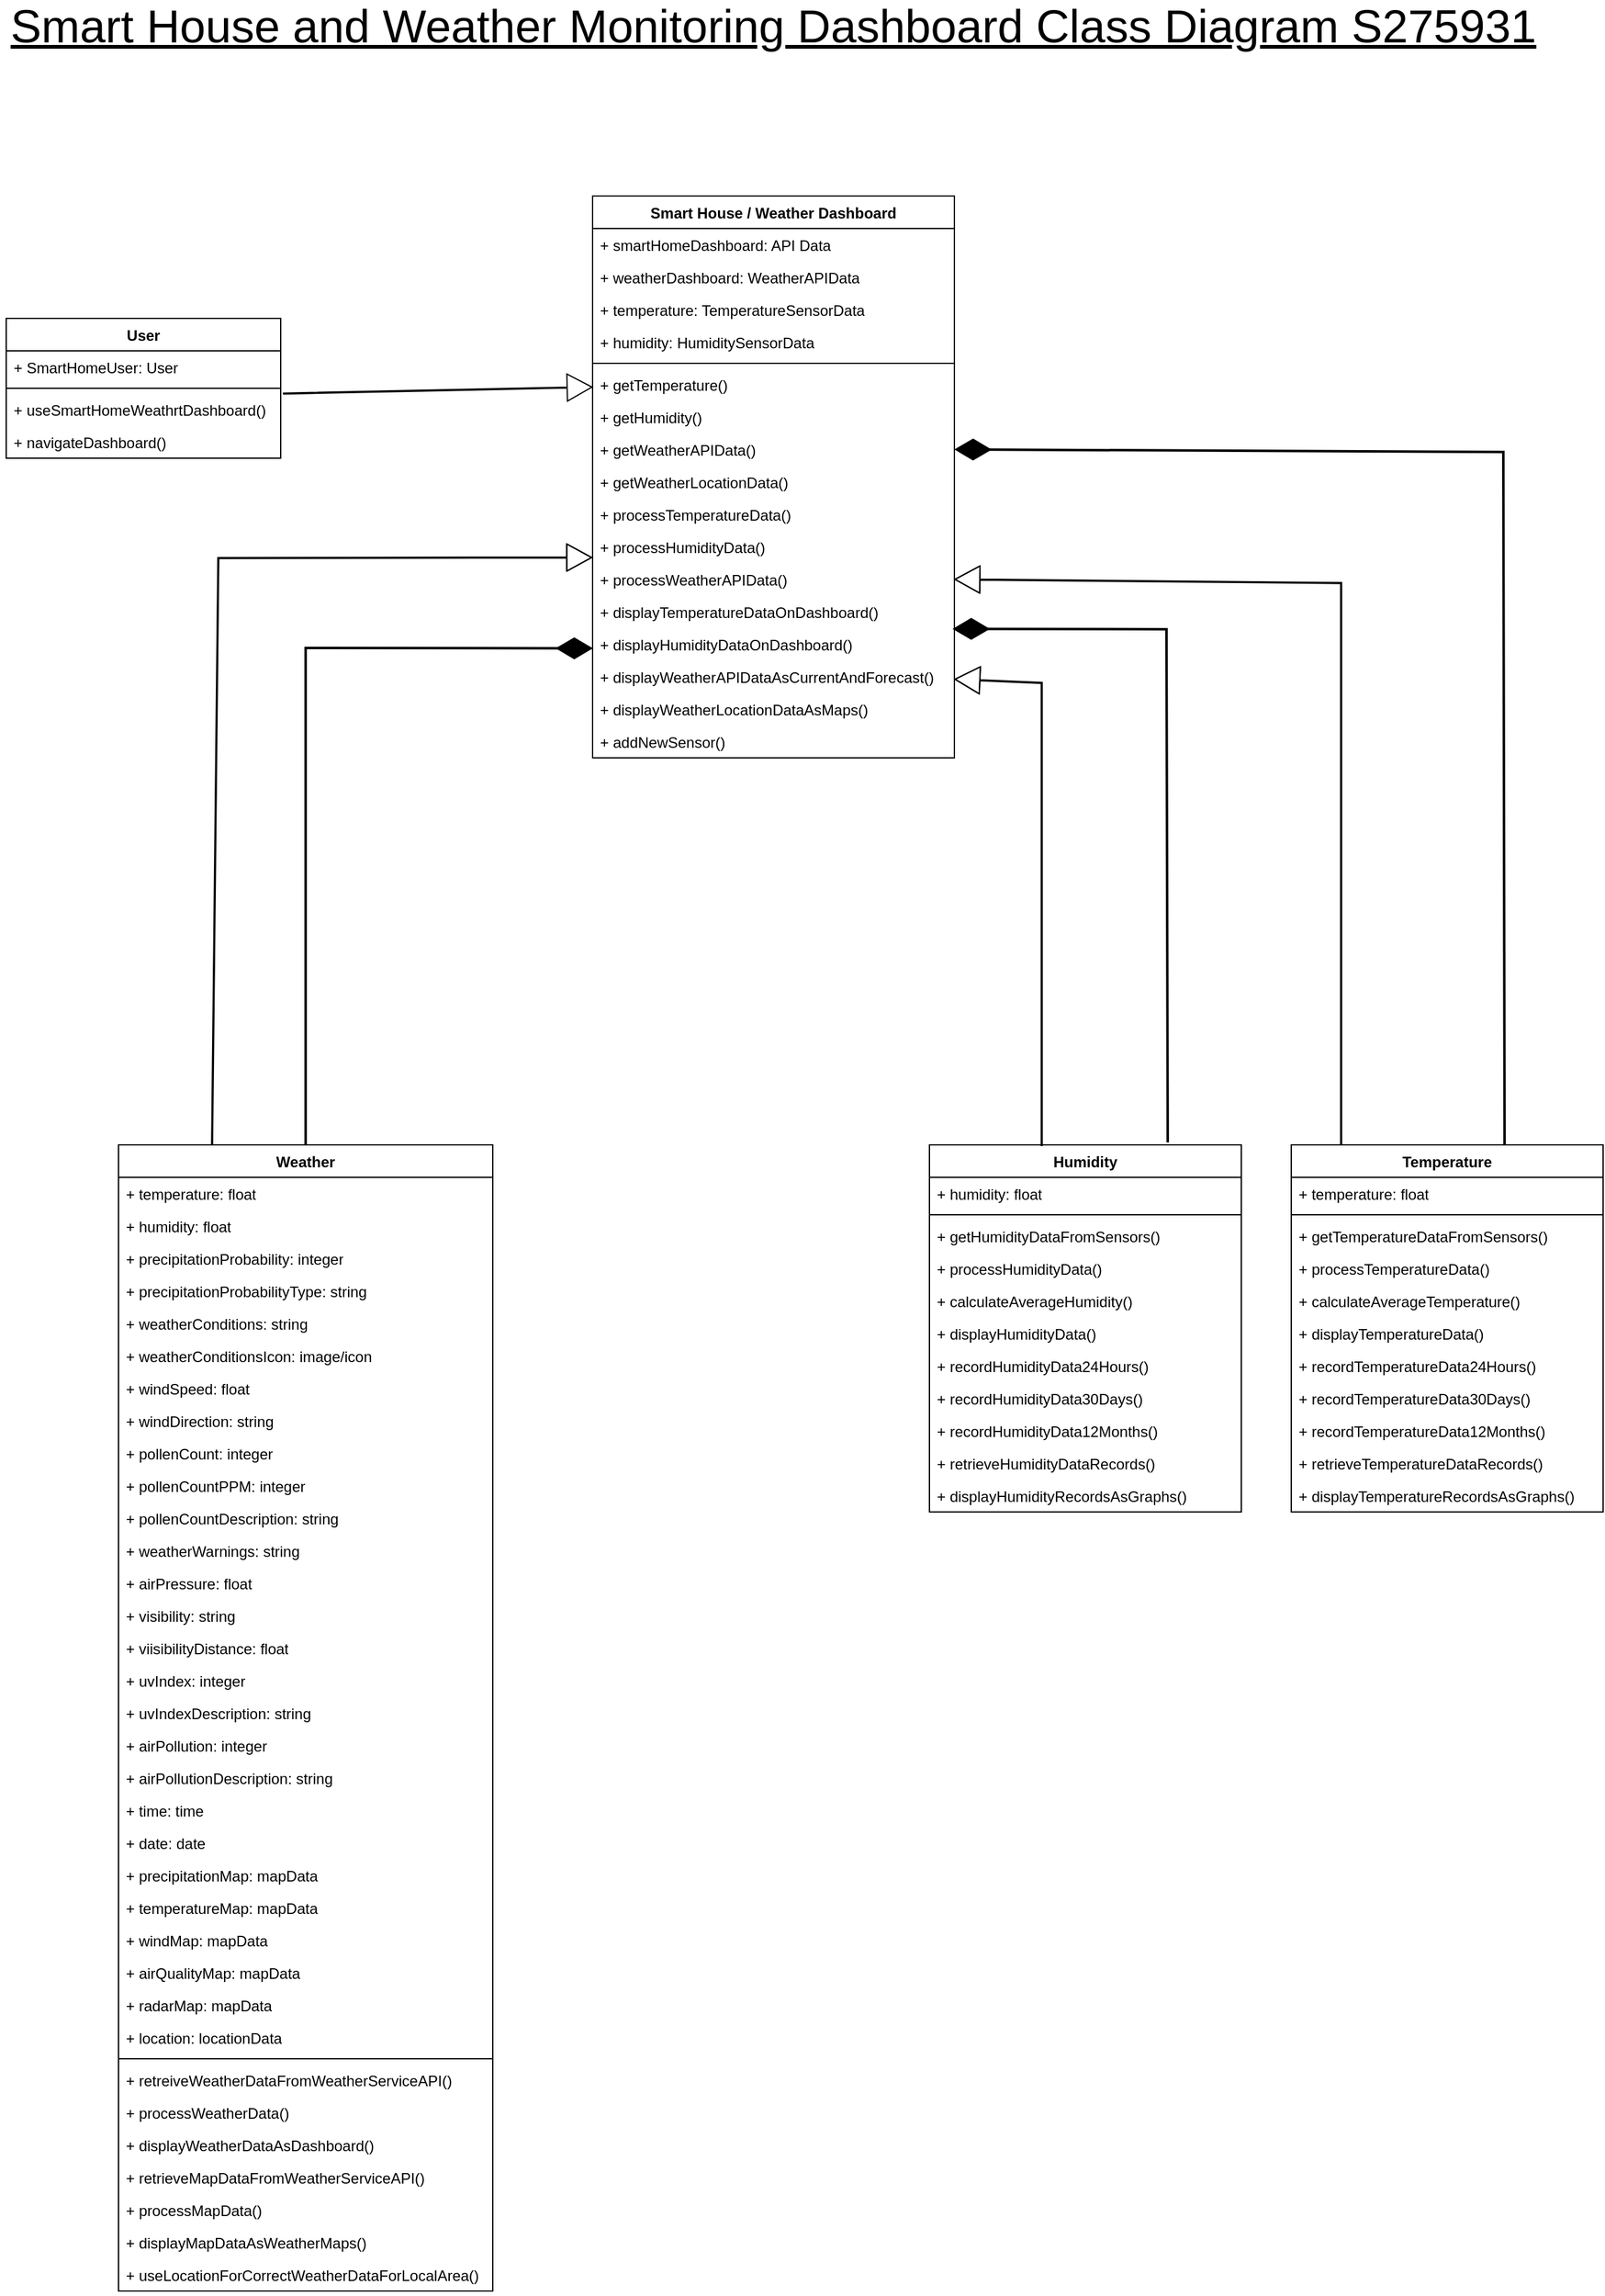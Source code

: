 <mxfile version="24.7.17">
  <diagram name="Page-1" id="c4acf3e9-155e-7222-9cf6-157b1a14988f">
    <mxGraphModel dx="371" dy="823" grid="1" gridSize="10" guides="1" tooltips="1" connect="1" arrows="1" fold="1" page="1" pageScale="1" pageWidth="850" pageHeight="1100" background="none" math="0" shadow="0">
      <root>
        <mxCell id="0" />
        <mxCell id="1" parent="0" />
        <mxCell id="qMtWQRZRLmj5hqbyUg60-5" value="Smart House / Weather Dashboard" style="swimlane;fontStyle=1;align=center;verticalAlign=top;childLayout=stackLayout;horizontal=1;startSize=26;horizontalStack=0;resizeParent=1;resizeParentMax=0;resizeLast=0;collapsible=1;marginBottom=0;whiteSpace=wrap;html=1;" parent="1" vertex="1">
          <mxGeometry x="1550" y="340" width="290" height="450" as="geometry">
            <mxRectangle x="1220" y="160" width="230" height="30" as="alternateBounds" />
          </mxGeometry>
        </mxCell>
        <mxCell id="qMtWQRZRLmj5hqbyUg60-6" value="+ smartHomeDashboard: API Data" style="text;strokeColor=none;fillColor=none;align=left;verticalAlign=top;spacingLeft=4;spacingRight=4;overflow=hidden;rotatable=0;points=[[0,0.5],[1,0.5]];portConstraint=eastwest;whiteSpace=wrap;html=1;" parent="qMtWQRZRLmj5hqbyUg60-5" vertex="1">
          <mxGeometry y="26" width="290" height="26" as="geometry" />
        </mxCell>
        <mxCell id="qMtWQRZRLmj5hqbyUg60-17" value="+ weatherDashboard: WeatherAPIData" style="text;strokeColor=none;fillColor=none;align=left;verticalAlign=top;spacingLeft=4;spacingRight=4;overflow=hidden;rotatable=0;points=[[0,0.5],[1,0.5]];portConstraint=eastwest;whiteSpace=wrap;html=1;" parent="qMtWQRZRLmj5hqbyUg60-5" vertex="1">
          <mxGeometry y="52" width="290" height="26" as="geometry" />
        </mxCell>
        <mxCell id="qMtWQRZRLmj5hqbyUg60-19" value="+ temperature: TemperatureSensorData" style="text;strokeColor=none;fillColor=none;align=left;verticalAlign=top;spacingLeft=4;spacingRight=4;overflow=hidden;rotatable=0;points=[[0,0.5],[1,0.5]];portConstraint=eastwest;whiteSpace=wrap;html=1;" parent="qMtWQRZRLmj5hqbyUg60-5" vertex="1">
          <mxGeometry y="78" width="290" height="26" as="geometry" />
        </mxCell>
        <mxCell id="qMtWQRZRLmj5hqbyUg60-21" value="+ humidity: HumiditySensorData" style="text;strokeColor=none;fillColor=none;align=left;verticalAlign=top;spacingLeft=4;spacingRight=4;overflow=hidden;rotatable=0;points=[[0,0.5],[1,0.5]];portConstraint=eastwest;whiteSpace=wrap;html=1;" parent="qMtWQRZRLmj5hqbyUg60-5" vertex="1">
          <mxGeometry y="104" width="290" height="26" as="geometry" />
        </mxCell>
        <mxCell id="qMtWQRZRLmj5hqbyUg60-7" value="" style="line;strokeWidth=1;fillColor=none;align=left;verticalAlign=middle;spacingTop=-1;spacingLeft=3;spacingRight=3;rotatable=0;labelPosition=right;points=[];portConstraint=eastwest;strokeColor=inherit;" parent="qMtWQRZRLmj5hqbyUg60-5" vertex="1">
          <mxGeometry y="130" width="290" height="8" as="geometry" />
        </mxCell>
        <mxCell id="qMtWQRZRLmj5hqbyUg60-8" value="+ getTemperature()" style="text;strokeColor=none;fillColor=none;align=left;verticalAlign=top;spacingLeft=4;spacingRight=4;overflow=hidden;rotatable=0;points=[[0,0.5],[1,0.5]];portConstraint=eastwest;whiteSpace=wrap;html=1;" parent="qMtWQRZRLmj5hqbyUg60-5" vertex="1">
          <mxGeometry y="138" width="290" height="26" as="geometry" />
        </mxCell>
        <mxCell id="qMtWQRZRLmj5hqbyUg60-23" value="+ getHumidity()" style="text;strokeColor=none;fillColor=none;align=left;verticalAlign=top;spacingLeft=4;spacingRight=4;overflow=hidden;rotatable=0;points=[[0,0.5],[1,0.5]];portConstraint=eastwest;whiteSpace=wrap;html=1;" parent="qMtWQRZRLmj5hqbyUg60-5" vertex="1">
          <mxGeometry y="164" width="290" height="26" as="geometry" />
        </mxCell>
        <mxCell id="qMtWQRZRLmj5hqbyUg60-25" value="+ getWeatherAPIData()" style="text;strokeColor=none;fillColor=none;align=left;verticalAlign=top;spacingLeft=4;spacingRight=4;overflow=hidden;rotatable=0;points=[[0,0.5],[1,0.5]];portConstraint=eastwest;whiteSpace=wrap;html=1;" parent="qMtWQRZRLmj5hqbyUg60-5" vertex="1">
          <mxGeometry y="190" width="290" height="26" as="geometry" />
        </mxCell>
        <mxCell id="qMtWQRZRLmj5hqbyUg60-26" value="+ getWeatherLocationData()" style="text;strokeColor=none;fillColor=none;align=left;verticalAlign=top;spacingLeft=4;spacingRight=4;overflow=hidden;rotatable=0;points=[[0,0.5],[1,0.5]];portConstraint=eastwest;whiteSpace=wrap;html=1;" parent="qMtWQRZRLmj5hqbyUg60-5" vertex="1">
          <mxGeometry y="216" width="290" height="26" as="geometry" />
        </mxCell>
        <mxCell id="qMtWQRZRLmj5hqbyUg60-27" value="+ processTemperatureData()" style="text;strokeColor=none;fillColor=none;align=left;verticalAlign=top;spacingLeft=4;spacingRight=4;overflow=hidden;rotatable=0;points=[[0,0.5],[1,0.5]];portConstraint=eastwest;whiteSpace=wrap;html=1;" parent="qMtWQRZRLmj5hqbyUg60-5" vertex="1">
          <mxGeometry y="242" width="290" height="26" as="geometry" />
        </mxCell>
        <mxCell id="qMtWQRZRLmj5hqbyUg60-28" value="+ processHumidityData()" style="text;strokeColor=none;fillColor=none;align=left;verticalAlign=top;spacingLeft=4;spacingRight=4;overflow=hidden;rotatable=0;points=[[0,0.5],[1,0.5]];portConstraint=eastwest;whiteSpace=wrap;html=1;" parent="qMtWQRZRLmj5hqbyUg60-5" vertex="1">
          <mxGeometry y="268" width="290" height="26" as="geometry" />
        </mxCell>
        <mxCell id="qMtWQRZRLmj5hqbyUg60-30" value="+ processWeatherAPIData()" style="text;strokeColor=none;fillColor=none;align=left;verticalAlign=top;spacingLeft=4;spacingRight=4;overflow=hidden;rotatable=0;points=[[0,0.5],[1,0.5]];portConstraint=eastwest;whiteSpace=wrap;html=1;" parent="qMtWQRZRLmj5hqbyUg60-5" vertex="1">
          <mxGeometry y="294" width="290" height="26" as="geometry" />
        </mxCell>
        <mxCell id="qMtWQRZRLmj5hqbyUg60-31" value="+ displayTemperatureDataOnDashboard()" style="text;strokeColor=none;fillColor=none;align=left;verticalAlign=top;spacingLeft=4;spacingRight=4;overflow=hidden;rotatable=0;points=[[0,0.5],[1,0.5]];portConstraint=eastwest;whiteSpace=wrap;html=1;" parent="qMtWQRZRLmj5hqbyUg60-5" vertex="1">
          <mxGeometry y="320" width="290" height="26" as="geometry" />
        </mxCell>
        <mxCell id="qMtWQRZRLmj5hqbyUg60-32" value="+ displayHumidityDataOnDashboard()" style="text;strokeColor=none;fillColor=none;align=left;verticalAlign=top;spacingLeft=4;spacingRight=4;overflow=hidden;rotatable=0;points=[[0,0.5],[1,0.5]];portConstraint=eastwest;whiteSpace=wrap;html=1;" parent="qMtWQRZRLmj5hqbyUg60-5" vertex="1">
          <mxGeometry y="346" width="290" height="26" as="geometry" />
        </mxCell>
        <mxCell id="qMtWQRZRLmj5hqbyUg60-34" value="+ displayWeatherAPIDataAsCurrentAndForecast()" style="text;strokeColor=none;fillColor=none;align=left;verticalAlign=top;spacingLeft=4;spacingRight=4;overflow=hidden;rotatable=0;points=[[0,0.5],[1,0.5]];portConstraint=eastwest;whiteSpace=wrap;html=1;" parent="qMtWQRZRLmj5hqbyUg60-5" vertex="1">
          <mxGeometry y="372" width="290" height="26" as="geometry" />
        </mxCell>
        <mxCell id="qMtWQRZRLmj5hqbyUg60-35" value="+ displayWeatherLocationDataAsMaps()" style="text;strokeColor=none;fillColor=none;align=left;verticalAlign=top;spacingLeft=4;spacingRight=4;overflow=hidden;rotatable=0;points=[[0,0.5],[1,0.5]];portConstraint=eastwest;whiteSpace=wrap;html=1;" parent="qMtWQRZRLmj5hqbyUg60-5" vertex="1">
          <mxGeometry y="398" width="290" height="26" as="geometry" />
        </mxCell>
        <mxCell id="qMtWQRZRLmj5hqbyUg60-85" value="+ addNewSensor()" style="text;strokeColor=none;fillColor=none;align=left;verticalAlign=top;spacingLeft=4;spacingRight=4;overflow=hidden;rotatable=0;points=[[0,0.5],[1,0.5]];portConstraint=eastwest;whiteSpace=wrap;html=1;" parent="qMtWQRZRLmj5hqbyUg60-5" vertex="1">
          <mxGeometry y="424" width="290" height="26" as="geometry" />
        </mxCell>
        <mxCell id="qMtWQRZRLmj5hqbyUg60-36" value="User" style="swimlane;fontStyle=1;align=center;verticalAlign=top;childLayout=stackLayout;horizontal=1;startSize=26;horizontalStack=0;resizeParent=1;resizeParentMax=0;resizeLast=0;collapsible=1;marginBottom=0;whiteSpace=wrap;html=1;" parent="1" vertex="1">
          <mxGeometry x="1080" y="438" width="220" height="112" as="geometry" />
        </mxCell>
        <mxCell id="qMtWQRZRLmj5hqbyUg60-37" value="+ SmartHomeUser: User" style="text;strokeColor=none;fillColor=none;align=left;verticalAlign=top;spacingLeft=4;spacingRight=4;overflow=hidden;rotatable=0;points=[[0,0.5],[1,0.5]];portConstraint=eastwest;whiteSpace=wrap;html=1;" parent="qMtWQRZRLmj5hqbyUg60-36" vertex="1">
          <mxGeometry y="26" width="220" height="26" as="geometry" />
        </mxCell>
        <mxCell id="qMtWQRZRLmj5hqbyUg60-38" value="" style="line;strokeWidth=1;fillColor=none;align=left;verticalAlign=middle;spacingTop=-1;spacingLeft=3;spacingRight=3;rotatable=0;labelPosition=right;points=[];portConstraint=eastwest;strokeColor=inherit;" parent="qMtWQRZRLmj5hqbyUg60-36" vertex="1">
          <mxGeometry y="52" width="220" height="8" as="geometry" />
        </mxCell>
        <mxCell id="qMtWQRZRLmj5hqbyUg60-39" value="+ useSmartHomeWeathrtDashboard()" style="text;strokeColor=none;fillColor=none;align=left;verticalAlign=top;spacingLeft=4;spacingRight=4;overflow=hidden;rotatable=0;points=[[0,0.5],[1,0.5]];portConstraint=eastwest;whiteSpace=wrap;html=1;" parent="qMtWQRZRLmj5hqbyUg60-36" vertex="1">
          <mxGeometry y="60" width="220" height="26" as="geometry" />
        </mxCell>
        <mxCell id="qMtWQRZRLmj5hqbyUg60-40" value="+ navigateDashboard()" style="text;strokeColor=none;fillColor=none;align=left;verticalAlign=top;spacingLeft=4;spacingRight=4;overflow=hidden;rotatable=0;points=[[0,0.5],[1,0.5]];portConstraint=eastwest;whiteSpace=wrap;html=1;" parent="qMtWQRZRLmj5hqbyUg60-36" vertex="1">
          <mxGeometry y="86" width="220" height="26" as="geometry" />
        </mxCell>
        <mxCell id="qMtWQRZRLmj5hqbyUg60-45" value="Temperature" style="swimlane;fontStyle=1;align=center;verticalAlign=top;childLayout=stackLayout;horizontal=1;startSize=26;horizontalStack=0;resizeParent=1;resizeParentMax=0;resizeLast=0;collapsible=1;marginBottom=0;whiteSpace=wrap;html=1;" parent="1" vertex="1">
          <mxGeometry x="2110" y="1100" width="250" height="294" as="geometry" />
        </mxCell>
        <mxCell id="qMtWQRZRLmj5hqbyUg60-46" value="+ temperature: float" style="text;strokeColor=none;fillColor=none;align=left;verticalAlign=top;spacingLeft=4;spacingRight=4;overflow=hidden;rotatable=0;points=[[0,0.5],[1,0.5]];portConstraint=eastwest;whiteSpace=wrap;html=1;" parent="qMtWQRZRLmj5hqbyUg60-45" vertex="1">
          <mxGeometry y="26" width="250" height="26" as="geometry" />
        </mxCell>
        <mxCell id="qMtWQRZRLmj5hqbyUg60-47" value="" style="line;strokeWidth=1;fillColor=none;align=left;verticalAlign=middle;spacingTop=-1;spacingLeft=3;spacingRight=3;rotatable=0;labelPosition=right;points=[];portConstraint=eastwest;strokeColor=inherit;" parent="qMtWQRZRLmj5hqbyUg60-45" vertex="1">
          <mxGeometry y="52" width="250" height="8" as="geometry" />
        </mxCell>
        <mxCell id="qMtWQRZRLmj5hqbyUg60-48" value="+ getTemperatureDataFromSensors()" style="text;strokeColor=none;fillColor=none;align=left;verticalAlign=top;spacingLeft=4;spacingRight=4;overflow=hidden;rotatable=0;points=[[0,0.5],[1,0.5]];portConstraint=eastwest;whiteSpace=wrap;html=1;" parent="qMtWQRZRLmj5hqbyUg60-45" vertex="1">
          <mxGeometry y="60" width="250" height="26" as="geometry" />
        </mxCell>
        <mxCell id="qMtWQRZRLmj5hqbyUg60-50" value="+ processTemperatureData()" style="text;strokeColor=none;fillColor=none;align=left;verticalAlign=top;spacingLeft=4;spacingRight=4;overflow=hidden;rotatable=0;points=[[0,0.5],[1,0.5]];portConstraint=eastwest;whiteSpace=wrap;html=1;" parent="qMtWQRZRLmj5hqbyUg60-45" vertex="1">
          <mxGeometry y="86" width="250" height="26" as="geometry" />
        </mxCell>
        <mxCell id="qMtWQRZRLmj5hqbyUg60-52" value="+ calculateAverageTemperature()" style="text;strokeColor=none;fillColor=none;align=left;verticalAlign=top;spacingLeft=4;spacingRight=4;overflow=hidden;rotatable=0;points=[[0,0.5],[1,0.5]];portConstraint=eastwest;whiteSpace=wrap;html=1;" parent="qMtWQRZRLmj5hqbyUg60-45" vertex="1">
          <mxGeometry y="112" width="250" height="26" as="geometry" />
        </mxCell>
        <mxCell id="qMtWQRZRLmj5hqbyUg60-51" value="+ displayTemperatureData()" style="text;strokeColor=none;fillColor=none;align=left;verticalAlign=top;spacingLeft=4;spacingRight=4;overflow=hidden;rotatable=0;points=[[0,0.5],[1,0.5]];portConstraint=eastwest;whiteSpace=wrap;html=1;" parent="qMtWQRZRLmj5hqbyUg60-45" vertex="1">
          <mxGeometry y="138" width="250" height="26" as="geometry" />
        </mxCell>
        <mxCell id="qMtWQRZRLmj5hqbyUg60-53" value="+ recordTemperatureData24Hours()" style="text;strokeColor=none;fillColor=none;align=left;verticalAlign=top;spacingLeft=4;spacingRight=4;overflow=hidden;rotatable=0;points=[[0,0.5],[1,0.5]];portConstraint=eastwest;whiteSpace=wrap;html=1;" parent="qMtWQRZRLmj5hqbyUg60-45" vertex="1">
          <mxGeometry y="164" width="250" height="26" as="geometry" />
        </mxCell>
        <mxCell id="qMtWQRZRLmj5hqbyUg60-54" value="+ recordTemperatureData30Days()" style="text;strokeColor=none;fillColor=none;align=left;verticalAlign=top;spacingLeft=4;spacingRight=4;overflow=hidden;rotatable=0;points=[[0,0.5],[1,0.5]];portConstraint=eastwest;whiteSpace=wrap;html=1;" parent="qMtWQRZRLmj5hqbyUg60-45" vertex="1">
          <mxGeometry y="190" width="250" height="26" as="geometry" />
        </mxCell>
        <mxCell id="qMtWQRZRLmj5hqbyUg60-55" value="+ recordTemperatureData12Months()" style="text;strokeColor=none;fillColor=none;align=left;verticalAlign=top;spacingLeft=4;spacingRight=4;overflow=hidden;rotatable=0;points=[[0,0.5],[1,0.5]];portConstraint=eastwest;whiteSpace=wrap;html=1;" parent="qMtWQRZRLmj5hqbyUg60-45" vertex="1">
          <mxGeometry y="216" width="250" height="26" as="geometry" />
        </mxCell>
        <mxCell id="qMtWQRZRLmj5hqbyUg60-56" value="+ retrieveTemperatureDataRecords()" style="text;strokeColor=none;fillColor=none;align=left;verticalAlign=top;spacingLeft=4;spacingRight=4;overflow=hidden;rotatable=0;points=[[0,0.5],[1,0.5]];portConstraint=eastwest;whiteSpace=wrap;html=1;" parent="qMtWQRZRLmj5hqbyUg60-45" vertex="1">
          <mxGeometry y="242" width="250" height="26" as="geometry" />
        </mxCell>
        <mxCell id="qMtWQRZRLmj5hqbyUg60-57" value="+ displayTemperatureRecordsAsGraphs()" style="text;strokeColor=none;fillColor=none;align=left;verticalAlign=top;spacingLeft=4;spacingRight=4;overflow=hidden;rotatable=0;points=[[0,0.5],[1,0.5]];portConstraint=eastwest;whiteSpace=wrap;html=1;" parent="qMtWQRZRLmj5hqbyUg60-45" vertex="1">
          <mxGeometry y="268" width="250" height="26" as="geometry" />
        </mxCell>
        <mxCell id="qMtWQRZRLmj5hqbyUg60-58" value="Humidity" style="swimlane;fontStyle=1;align=center;verticalAlign=top;childLayout=stackLayout;horizontal=1;startSize=26;horizontalStack=0;resizeParent=1;resizeParentMax=0;resizeLast=0;collapsible=1;marginBottom=0;whiteSpace=wrap;html=1;" parent="1" vertex="1">
          <mxGeometry x="1820" y="1100" width="250" height="294" as="geometry" />
        </mxCell>
        <mxCell id="qMtWQRZRLmj5hqbyUg60-59" value="+ humidity: float" style="text;strokeColor=none;fillColor=none;align=left;verticalAlign=top;spacingLeft=4;spacingRight=4;overflow=hidden;rotatable=0;points=[[0,0.5],[1,0.5]];portConstraint=eastwest;whiteSpace=wrap;html=1;" parent="qMtWQRZRLmj5hqbyUg60-58" vertex="1">
          <mxGeometry y="26" width="250" height="26" as="geometry" />
        </mxCell>
        <mxCell id="qMtWQRZRLmj5hqbyUg60-60" value="" style="line;strokeWidth=1;fillColor=none;align=left;verticalAlign=middle;spacingTop=-1;spacingLeft=3;spacingRight=3;rotatable=0;labelPosition=right;points=[];portConstraint=eastwest;strokeColor=inherit;" parent="qMtWQRZRLmj5hqbyUg60-58" vertex="1">
          <mxGeometry y="52" width="250" height="8" as="geometry" />
        </mxCell>
        <mxCell id="qMtWQRZRLmj5hqbyUg60-61" value="+ getHumidityDataFromSensors()" style="text;strokeColor=none;fillColor=none;align=left;verticalAlign=top;spacingLeft=4;spacingRight=4;overflow=hidden;rotatable=0;points=[[0,0.5],[1,0.5]];portConstraint=eastwest;whiteSpace=wrap;html=1;" parent="qMtWQRZRLmj5hqbyUg60-58" vertex="1">
          <mxGeometry y="60" width="250" height="26" as="geometry" />
        </mxCell>
        <mxCell id="qMtWQRZRLmj5hqbyUg60-62" value="+ processHumidityData()" style="text;strokeColor=none;fillColor=none;align=left;verticalAlign=top;spacingLeft=4;spacingRight=4;overflow=hidden;rotatable=0;points=[[0,0.5],[1,0.5]];portConstraint=eastwest;whiteSpace=wrap;html=1;" parent="qMtWQRZRLmj5hqbyUg60-58" vertex="1">
          <mxGeometry y="86" width="250" height="26" as="geometry" />
        </mxCell>
        <mxCell id="qMtWQRZRLmj5hqbyUg60-63" value="+ calculateAverageHumidity()" style="text;strokeColor=none;fillColor=none;align=left;verticalAlign=top;spacingLeft=4;spacingRight=4;overflow=hidden;rotatable=0;points=[[0,0.5],[1,0.5]];portConstraint=eastwest;whiteSpace=wrap;html=1;" parent="qMtWQRZRLmj5hqbyUg60-58" vertex="1">
          <mxGeometry y="112" width="250" height="26" as="geometry" />
        </mxCell>
        <mxCell id="qMtWQRZRLmj5hqbyUg60-64" value="+ displayHumidityData()" style="text;strokeColor=none;fillColor=none;align=left;verticalAlign=top;spacingLeft=4;spacingRight=4;overflow=hidden;rotatable=0;points=[[0,0.5],[1,0.5]];portConstraint=eastwest;whiteSpace=wrap;html=1;" parent="qMtWQRZRLmj5hqbyUg60-58" vertex="1">
          <mxGeometry y="138" width="250" height="26" as="geometry" />
        </mxCell>
        <mxCell id="qMtWQRZRLmj5hqbyUg60-65" value="+ recordHumidityData24Hours()" style="text;strokeColor=none;fillColor=none;align=left;verticalAlign=top;spacingLeft=4;spacingRight=4;overflow=hidden;rotatable=0;points=[[0,0.5],[1,0.5]];portConstraint=eastwest;whiteSpace=wrap;html=1;" parent="qMtWQRZRLmj5hqbyUg60-58" vertex="1">
          <mxGeometry y="164" width="250" height="26" as="geometry" />
        </mxCell>
        <mxCell id="qMtWQRZRLmj5hqbyUg60-66" value="+ recordHumidityData30Days()" style="text;strokeColor=none;fillColor=none;align=left;verticalAlign=top;spacingLeft=4;spacingRight=4;overflow=hidden;rotatable=0;points=[[0,0.5],[1,0.5]];portConstraint=eastwest;whiteSpace=wrap;html=1;" parent="qMtWQRZRLmj5hqbyUg60-58" vertex="1">
          <mxGeometry y="190" width="250" height="26" as="geometry" />
        </mxCell>
        <mxCell id="qMtWQRZRLmj5hqbyUg60-67" value="+ recordHumidityData12Months()" style="text;strokeColor=none;fillColor=none;align=left;verticalAlign=top;spacingLeft=4;spacingRight=4;overflow=hidden;rotatable=0;points=[[0,0.5],[1,0.5]];portConstraint=eastwest;whiteSpace=wrap;html=1;" parent="qMtWQRZRLmj5hqbyUg60-58" vertex="1">
          <mxGeometry y="216" width="250" height="26" as="geometry" />
        </mxCell>
        <mxCell id="qMtWQRZRLmj5hqbyUg60-68" value="+ retrieveHumidityDataRecords()" style="text;strokeColor=none;fillColor=none;align=left;verticalAlign=top;spacingLeft=4;spacingRight=4;overflow=hidden;rotatable=0;points=[[0,0.5],[1,0.5]];portConstraint=eastwest;whiteSpace=wrap;html=1;" parent="qMtWQRZRLmj5hqbyUg60-58" vertex="1">
          <mxGeometry y="242" width="250" height="26" as="geometry" />
        </mxCell>
        <mxCell id="qMtWQRZRLmj5hqbyUg60-69" value="+ displayHumidityRecordsAsGraphs()" style="text;strokeColor=none;fillColor=none;align=left;verticalAlign=top;spacingLeft=4;spacingRight=4;overflow=hidden;rotatable=0;points=[[0,0.5],[1,0.5]];portConstraint=eastwest;whiteSpace=wrap;html=1;" parent="qMtWQRZRLmj5hqbyUg60-58" vertex="1">
          <mxGeometry y="268" width="250" height="26" as="geometry" />
        </mxCell>
        <mxCell id="qMtWQRZRLmj5hqbyUg60-118" value="Weather" style="swimlane;fontStyle=1;align=center;verticalAlign=top;childLayout=stackLayout;horizontal=1;startSize=26;horizontalStack=0;resizeParent=1;resizeParentMax=0;resizeLast=0;collapsible=1;marginBottom=0;whiteSpace=wrap;html=1;" parent="1" vertex="1">
          <mxGeometry x="1170" y="1100" width="300" height="918" as="geometry" />
        </mxCell>
        <mxCell id="qMtWQRZRLmj5hqbyUg60-119" value="+ temperature: float" style="text;strokeColor=none;fillColor=none;align=left;verticalAlign=top;spacingLeft=4;spacingRight=4;overflow=hidden;rotatable=0;points=[[0,0.5],[1,0.5]];portConstraint=eastwest;whiteSpace=wrap;html=1;" parent="qMtWQRZRLmj5hqbyUg60-118" vertex="1">
          <mxGeometry y="26" width="300" height="26" as="geometry" />
        </mxCell>
        <mxCell id="qMtWQRZRLmj5hqbyUg60-122" value="+ humidity: float" style="text;strokeColor=none;fillColor=none;align=left;verticalAlign=top;spacingLeft=4;spacingRight=4;overflow=hidden;rotatable=0;points=[[0,0.5],[1,0.5]];portConstraint=eastwest;whiteSpace=wrap;html=1;" parent="qMtWQRZRLmj5hqbyUg60-118" vertex="1">
          <mxGeometry y="52" width="300" height="26" as="geometry" />
        </mxCell>
        <mxCell id="qMtWQRZRLmj5hqbyUg60-123" value="+ precipitationProbability: integer" style="text;strokeColor=none;fillColor=none;align=left;verticalAlign=top;spacingLeft=4;spacingRight=4;overflow=hidden;rotatable=0;points=[[0,0.5],[1,0.5]];portConstraint=eastwest;whiteSpace=wrap;html=1;" parent="qMtWQRZRLmj5hqbyUg60-118" vertex="1">
          <mxGeometry y="78" width="300" height="26" as="geometry" />
        </mxCell>
        <mxCell id="qMtWQRZRLmj5hqbyUg60-127" value="+ precipitationProbabilityType: string" style="text;strokeColor=none;fillColor=none;align=left;verticalAlign=top;spacingLeft=4;spacingRight=4;overflow=hidden;rotatable=0;points=[[0,0.5],[1,0.5]];portConstraint=eastwest;whiteSpace=wrap;html=1;" parent="qMtWQRZRLmj5hqbyUg60-118" vertex="1">
          <mxGeometry y="104" width="300" height="26" as="geometry" />
        </mxCell>
        <mxCell id="qMtWQRZRLmj5hqbyUg60-124" value="+ weatherConditions: string" style="text;strokeColor=none;fillColor=none;align=left;verticalAlign=top;spacingLeft=4;spacingRight=4;overflow=hidden;rotatable=0;points=[[0,0.5],[1,0.5]];portConstraint=eastwest;whiteSpace=wrap;html=1;" parent="qMtWQRZRLmj5hqbyUg60-118" vertex="1">
          <mxGeometry y="130" width="300" height="26" as="geometry" />
        </mxCell>
        <mxCell id="qMtWQRZRLmj5hqbyUg60-125" value="+ weatherConditionsIcon: image/icon" style="text;strokeColor=none;fillColor=none;align=left;verticalAlign=top;spacingLeft=4;spacingRight=4;overflow=hidden;rotatable=0;points=[[0,0.5],[1,0.5]];portConstraint=eastwest;whiteSpace=wrap;html=1;" parent="qMtWQRZRLmj5hqbyUg60-118" vertex="1">
          <mxGeometry y="156" width="300" height="26" as="geometry" />
        </mxCell>
        <mxCell id="qMtWQRZRLmj5hqbyUg60-126" value="+ windSpeed: float" style="text;strokeColor=none;fillColor=none;align=left;verticalAlign=top;spacingLeft=4;spacingRight=4;overflow=hidden;rotatable=0;points=[[0,0.5],[1,0.5]];portConstraint=eastwest;whiteSpace=wrap;html=1;" parent="qMtWQRZRLmj5hqbyUg60-118" vertex="1">
          <mxGeometry y="182" width="300" height="26" as="geometry" />
        </mxCell>
        <mxCell id="qMtWQRZRLmj5hqbyUg60-128" value="+ windDirection: string" style="text;strokeColor=none;fillColor=none;align=left;verticalAlign=top;spacingLeft=4;spacingRight=4;overflow=hidden;rotatable=0;points=[[0,0.5],[1,0.5]];portConstraint=eastwest;whiteSpace=wrap;html=1;" parent="qMtWQRZRLmj5hqbyUg60-118" vertex="1">
          <mxGeometry y="208" width="300" height="26" as="geometry" />
        </mxCell>
        <mxCell id="qMtWQRZRLmj5hqbyUg60-129" value="+ pollenCount: integer" style="text;strokeColor=none;fillColor=none;align=left;verticalAlign=top;spacingLeft=4;spacingRight=4;overflow=hidden;rotatable=0;points=[[0,0.5],[1,0.5]];portConstraint=eastwest;whiteSpace=wrap;html=1;" parent="qMtWQRZRLmj5hqbyUg60-118" vertex="1">
          <mxGeometry y="234" width="300" height="26" as="geometry" />
        </mxCell>
        <mxCell id="qMtWQRZRLmj5hqbyUg60-130" value="+ pollenCountPPM: integer" style="text;strokeColor=none;fillColor=none;align=left;verticalAlign=top;spacingLeft=4;spacingRight=4;overflow=hidden;rotatable=0;points=[[0,0.5],[1,0.5]];portConstraint=eastwest;whiteSpace=wrap;html=1;" parent="qMtWQRZRLmj5hqbyUg60-118" vertex="1">
          <mxGeometry y="260" width="300" height="26" as="geometry" />
        </mxCell>
        <mxCell id="qMtWQRZRLmj5hqbyUg60-137" value="+ pollenCountDescription: string" style="text;strokeColor=none;fillColor=none;align=left;verticalAlign=top;spacingLeft=4;spacingRight=4;overflow=hidden;rotatable=0;points=[[0,0.5],[1,0.5]];portConstraint=eastwest;whiteSpace=wrap;html=1;" parent="qMtWQRZRLmj5hqbyUg60-118" vertex="1">
          <mxGeometry y="286" width="300" height="26" as="geometry" />
        </mxCell>
        <mxCell id="qMtWQRZRLmj5hqbyUg60-131" value="+ weatherWarnings: string" style="text;strokeColor=none;fillColor=none;align=left;verticalAlign=top;spacingLeft=4;spacingRight=4;overflow=hidden;rotatable=0;points=[[0,0.5],[1,0.5]];portConstraint=eastwest;whiteSpace=wrap;html=1;" parent="qMtWQRZRLmj5hqbyUg60-118" vertex="1">
          <mxGeometry y="312" width="300" height="26" as="geometry" />
        </mxCell>
        <mxCell id="qMtWQRZRLmj5hqbyUg60-133" value="+ airPressure: float" style="text;strokeColor=none;fillColor=none;align=left;verticalAlign=top;spacingLeft=4;spacingRight=4;overflow=hidden;rotatable=0;points=[[0,0.5],[1,0.5]];portConstraint=eastwest;whiteSpace=wrap;html=1;" parent="qMtWQRZRLmj5hqbyUg60-118" vertex="1">
          <mxGeometry y="338" width="300" height="26" as="geometry" />
        </mxCell>
        <mxCell id="qMtWQRZRLmj5hqbyUg60-134" value="+ visibility: string" style="text;strokeColor=none;fillColor=none;align=left;verticalAlign=top;spacingLeft=4;spacingRight=4;overflow=hidden;rotatable=0;points=[[0,0.5],[1,0.5]];portConstraint=eastwest;whiteSpace=wrap;html=1;" parent="qMtWQRZRLmj5hqbyUg60-118" vertex="1">
          <mxGeometry y="364" width="300" height="26" as="geometry" />
        </mxCell>
        <mxCell id="qMtWQRZRLmj5hqbyUg60-135" value="+ viisibilityDistance: float" style="text;strokeColor=none;fillColor=none;align=left;verticalAlign=top;spacingLeft=4;spacingRight=4;overflow=hidden;rotatable=0;points=[[0,0.5],[1,0.5]];portConstraint=eastwest;whiteSpace=wrap;html=1;" parent="qMtWQRZRLmj5hqbyUg60-118" vertex="1">
          <mxGeometry y="390" width="300" height="26" as="geometry" />
        </mxCell>
        <mxCell id="qMtWQRZRLmj5hqbyUg60-136" value="+ uvIndex: integer" style="text;strokeColor=none;fillColor=none;align=left;verticalAlign=top;spacingLeft=4;spacingRight=4;overflow=hidden;rotatable=0;points=[[0,0.5],[1,0.5]];portConstraint=eastwest;whiteSpace=wrap;html=1;" parent="qMtWQRZRLmj5hqbyUg60-118" vertex="1">
          <mxGeometry y="416" width="300" height="26" as="geometry" />
        </mxCell>
        <mxCell id="qMtWQRZRLmj5hqbyUg60-138" value="+ uvIndexDescription: string" style="text;strokeColor=none;fillColor=none;align=left;verticalAlign=top;spacingLeft=4;spacingRight=4;overflow=hidden;rotatable=0;points=[[0,0.5],[1,0.5]];portConstraint=eastwest;whiteSpace=wrap;html=1;" parent="qMtWQRZRLmj5hqbyUg60-118" vertex="1">
          <mxGeometry y="442" width="300" height="26" as="geometry" />
        </mxCell>
        <mxCell id="qMtWQRZRLmj5hqbyUg60-139" value="+ airPollution: integer" style="text;strokeColor=none;fillColor=none;align=left;verticalAlign=top;spacingLeft=4;spacingRight=4;overflow=hidden;rotatable=0;points=[[0,0.5],[1,0.5]];portConstraint=eastwest;whiteSpace=wrap;html=1;" parent="qMtWQRZRLmj5hqbyUg60-118" vertex="1">
          <mxGeometry y="468" width="300" height="26" as="geometry" />
        </mxCell>
        <mxCell id="qMtWQRZRLmj5hqbyUg60-140" value="+ airPollutionDescription: string" style="text;strokeColor=none;fillColor=none;align=left;verticalAlign=top;spacingLeft=4;spacingRight=4;overflow=hidden;rotatable=0;points=[[0,0.5],[1,0.5]];portConstraint=eastwest;whiteSpace=wrap;html=1;" parent="qMtWQRZRLmj5hqbyUg60-118" vertex="1">
          <mxGeometry y="494" width="300" height="26" as="geometry" />
        </mxCell>
        <mxCell id="qMtWQRZRLmj5hqbyUg60-141" value="+ time: time" style="text;strokeColor=none;fillColor=none;align=left;verticalAlign=top;spacingLeft=4;spacingRight=4;overflow=hidden;rotatable=0;points=[[0,0.5],[1,0.5]];portConstraint=eastwest;whiteSpace=wrap;html=1;" parent="qMtWQRZRLmj5hqbyUg60-118" vertex="1">
          <mxGeometry y="520" width="300" height="26" as="geometry" />
        </mxCell>
        <mxCell id="qMtWQRZRLmj5hqbyUg60-142" value="+ date: date" style="text;strokeColor=none;fillColor=none;align=left;verticalAlign=top;spacingLeft=4;spacingRight=4;overflow=hidden;rotatable=0;points=[[0,0.5],[1,0.5]];portConstraint=eastwest;whiteSpace=wrap;html=1;" parent="qMtWQRZRLmj5hqbyUg60-118" vertex="1">
          <mxGeometry y="546" width="300" height="26" as="geometry" />
        </mxCell>
        <mxCell id="qMtWQRZRLmj5hqbyUg60-143" value="+ precipitationMap: mapData" style="text;strokeColor=none;fillColor=none;align=left;verticalAlign=top;spacingLeft=4;spacingRight=4;overflow=hidden;rotatable=0;points=[[0,0.5],[1,0.5]];portConstraint=eastwest;whiteSpace=wrap;html=1;" parent="qMtWQRZRLmj5hqbyUg60-118" vertex="1">
          <mxGeometry y="572" width="300" height="26" as="geometry" />
        </mxCell>
        <mxCell id="qMtWQRZRLmj5hqbyUg60-144" value="+ temperatureMap: mapData" style="text;strokeColor=none;fillColor=none;align=left;verticalAlign=top;spacingLeft=4;spacingRight=4;overflow=hidden;rotatable=0;points=[[0,0.5],[1,0.5]];portConstraint=eastwest;whiteSpace=wrap;html=1;" parent="qMtWQRZRLmj5hqbyUg60-118" vertex="1">
          <mxGeometry y="598" width="300" height="26" as="geometry" />
        </mxCell>
        <mxCell id="qMtWQRZRLmj5hqbyUg60-145" value="+ windMap: mapData" style="text;strokeColor=none;fillColor=none;align=left;verticalAlign=top;spacingLeft=4;spacingRight=4;overflow=hidden;rotatable=0;points=[[0,0.5],[1,0.5]];portConstraint=eastwest;whiteSpace=wrap;html=1;" parent="qMtWQRZRLmj5hqbyUg60-118" vertex="1">
          <mxGeometry y="624" width="300" height="26" as="geometry" />
        </mxCell>
        <mxCell id="qMtWQRZRLmj5hqbyUg60-146" value="+ airQualityMap: mapData" style="text;strokeColor=none;fillColor=none;align=left;verticalAlign=top;spacingLeft=4;spacingRight=4;overflow=hidden;rotatable=0;points=[[0,0.5],[1,0.5]];portConstraint=eastwest;whiteSpace=wrap;html=1;" parent="qMtWQRZRLmj5hqbyUg60-118" vertex="1">
          <mxGeometry y="650" width="300" height="26" as="geometry" />
        </mxCell>
        <mxCell id="qMtWQRZRLmj5hqbyUg60-147" value="+ radarMap: mapData" style="text;strokeColor=none;fillColor=none;align=left;verticalAlign=top;spacingLeft=4;spacingRight=4;overflow=hidden;rotatable=0;points=[[0,0.5],[1,0.5]];portConstraint=eastwest;whiteSpace=wrap;html=1;" parent="qMtWQRZRLmj5hqbyUg60-118" vertex="1">
          <mxGeometry y="676" width="300" height="26" as="geometry" />
        </mxCell>
        <mxCell id="qMtWQRZRLmj5hqbyUg60-148" value="+ location: locationData" style="text;strokeColor=none;fillColor=none;align=left;verticalAlign=top;spacingLeft=4;spacingRight=4;overflow=hidden;rotatable=0;points=[[0,0.5],[1,0.5]];portConstraint=eastwest;whiteSpace=wrap;html=1;" parent="qMtWQRZRLmj5hqbyUg60-118" vertex="1">
          <mxGeometry y="702" width="300" height="26" as="geometry" />
        </mxCell>
        <mxCell id="qMtWQRZRLmj5hqbyUg60-120" value="" style="line;strokeWidth=1;fillColor=none;align=left;verticalAlign=middle;spacingTop=-1;spacingLeft=3;spacingRight=3;rotatable=0;labelPosition=right;points=[];portConstraint=eastwest;strokeColor=inherit;" parent="qMtWQRZRLmj5hqbyUg60-118" vertex="1">
          <mxGeometry y="728" width="300" height="8" as="geometry" />
        </mxCell>
        <mxCell id="qMtWQRZRLmj5hqbyUg60-121" value="+ retreiveWeatherDataFromWeatherServiceAPI()" style="text;strokeColor=none;fillColor=none;align=left;verticalAlign=top;spacingLeft=4;spacingRight=4;overflow=hidden;rotatable=0;points=[[0,0.5],[1,0.5]];portConstraint=eastwest;whiteSpace=wrap;html=1;" parent="qMtWQRZRLmj5hqbyUg60-118" vertex="1">
          <mxGeometry y="736" width="300" height="26" as="geometry" />
        </mxCell>
        <mxCell id="qMtWQRZRLmj5hqbyUg60-149" value="+ processWeatherData()" style="text;strokeColor=none;fillColor=none;align=left;verticalAlign=top;spacingLeft=4;spacingRight=4;overflow=hidden;rotatable=0;points=[[0,0.5],[1,0.5]];portConstraint=eastwest;whiteSpace=wrap;html=1;" parent="qMtWQRZRLmj5hqbyUg60-118" vertex="1">
          <mxGeometry y="762" width="300" height="26" as="geometry" />
        </mxCell>
        <mxCell id="qMtWQRZRLmj5hqbyUg60-150" value="+ displayWeatherDataAsDashboard()" style="text;strokeColor=none;fillColor=none;align=left;verticalAlign=top;spacingLeft=4;spacingRight=4;overflow=hidden;rotatable=0;points=[[0,0.5],[1,0.5]];portConstraint=eastwest;whiteSpace=wrap;html=1;" parent="qMtWQRZRLmj5hqbyUg60-118" vertex="1">
          <mxGeometry y="788" width="300" height="26" as="geometry" />
        </mxCell>
        <mxCell id="qMtWQRZRLmj5hqbyUg60-151" value="+ retrieveMapDataFromWeatherServiceAPI()" style="text;strokeColor=none;fillColor=none;align=left;verticalAlign=top;spacingLeft=4;spacingRight=4;overflow=hidden;rotatable=0;points=[[0,0.5],[1,0.5]];portConstraint=eastwest;whiteSpace=wrap;html=1;" parent="qMtWQRZRLmj5hqbyUg60-118" vertex="1">
          <mxGeometry y="814" width="300" height="26" as="geometry" />
        </mxCell>
        <mxCell id="qMtWQRZRLmj5hqbyUg60-152" value="+ processMapData()" style="text;strokeColor=none;fillColor=none;align=left;verticalAlign=top;spacingLeft=4;spacingRight=4;overflow=hidden;rotatable=0;points=[[0,0.5],[1,0.5]];portConstraint=eastwest;whiteSpace=wrap;html=1;" parent="qMtWQRZRLmj5hqbyUg60-118" vertex="1">
          <mxGeometry y="840" width="300" height="26" as="geometry" />
        </mxCell>
        <mxCell id="qMtWQRZRLmj5hqbyUg60-153" value="+ displayMapDataAsWeatherMaps()" style="text;strokeColor=none;fillColor=none;align=left;verticalAlign=top;spacingLeft=4;spacingRight=4;overflow=hidden;rotatable=0;points=[[0,0.5],[1,0.5]];portConstraint=eastwest;whiteSpace=wrap;html=1;" parent="qMtWQRZRLmj5hqbyUg60-118" vertex="1">
          <mxGeometry y="866" width="300" height="26" as="geometry" />
        </mxCell>
        <mxCell id="qMtWQRZRLmj5hqbyUg60-154" value="+ useLocationForCorrectWeatherDataForLocalArea()" style="text;strokeColor=none;fillColor=none;align=left;verticalAlign=top;spacingLeft=4;spacingRight=4;overflow=hidden;rotatable=0;points=[[0,0.5],[1,0.5]];portConstraint=eastwest;whiteSpace=wrap;html=1;" parent="qMtWQRZRLmj5hqbyUg60-118" vertex="1">
          <mxGeometry y="892" width="300" height="26" as="geometry" />
        </mxCell>
        <mxCell id="qMtWQRZRLmj5hqbyUg60-155" value="" style="shape=flexArrow;endArrow=classic;html=1;rounded=0;width=0.732;endSize=6.302;exitX=1.008;exitY=0.009;exitDx=0;exitDy=0;exitPerimeter=0;entryX=0;entryY=0.5;entryDx=0;entryDy=0;" parent="1" source="qMtWQRZRLmj5hqbyUg60-39" edge="1">
          <mxGeometry width="50" height="50" relative="1" as="geometry">
            <mxPoint x="1340" y="520" as="sourcePoint" />
            <mxPoint x="1550" y="493" as="targetPoint" />
          </mxGeometry>
        </mxCell>
        <mxCell id="qMtWQRZRLmj5hqbyUg60-156" value="" style="shape=flexArrow;endArrow=classic;html=1;rounded=0;width=0.732;endSize=6.302;exitX=0.25;exitY=0;exitDx=0;exitDy=0;entryX=-0.001;entryY=0.828;entryDx=0;entryDy=0;entryPerimeter=0;" parent="1" source="qMtWQRZRLmj5hqbyUg60-118" target="qMtWQRZRLmj5hqbyUg60-28" edge="1">
          <mxGeometry width="50" height="50" relative="1" as="geometry">
            <mxPoint x="1302" y="530" as="sourcePoint" />
            <mxPoint x="1560" y="529" as="targetPoint" />
            <Array as="points">
              <mxPoint x="1250" y="630" />
            </Array>
          </mxGeometry>
        </mxCell>
        <mxCell id="qMtWQRZRLmj5hqbyUg60-159" value="" style="shape=flexArrow;endArrow=classic;html=1;rounded=0;width=0.732;endSize=6.302;exitX=0.25;exitY=0;exitDx=0;exitDy=0;entryX=1;entryY=0.5;entryDx=0;entryDy=0;" parent="1" edge="1">
          <mxGeometry width="50" height="50" relative="1" as="geometry">
            <mxPoint x="1910" y="1101" as="sourcePoint" />
            <mxPoint x="1840" y="727" as="targetPoint" />
            <Array as="points">
              <mxPoint x="1910" y="730" />
            </Array>
          </mxGeometry>
        </mxCell>
        <mxCell id="qMtWQRZRLmj5hqbyUg60-160" value="" style="shape=flexArrow;endArrow=classic;html=1;rounded=0;width=0.732;endSize=6.302;exitX=0.25;exitY=0;exitDx=0;exitDy=0;entryX=1;entryY=0.5;entryDx=0;entryDy=0;" parent="1" target="qMtWQRZRLmj5hqbyUg60-30" edge="1">
          <mxGeometry width="50" height="50" relative="1" as="geometry">
            <mxPoint x="2150" y="1100" as="sourcePoint" />
            <mxPoint x="2080" y="752" as="targetPoint" />
            <Array as="points">
              <mxPoint x="2150" y="650" />
            </Array>
          </mxGeometry>
        </mxCell>
        <mxCell id="qMtWQRZRLmj5hqbyUg60-161" value="" style="endArrow=diamondThin;endFill=1;endSize=24;html=1;rounded=0;exitX=0.5;exitY=0;exitDx=0;exitDy=0;entryX=0.001;entryY=0.627;entryDx=0;entryDy=0;entryPerimeter=0;strokeWidth=2;" parent="1" source="qMtWQRZRLmj5hqbyUg60-118" target="qMtWQRZRLmj5hqbyUg60-32" edge="1">
          <mxGeometry width="160" relative="1" as="geometry">
            <mxPoint x="1630" y="960" as="sourcePoint" />
            <mxPoint x="1790" y="960" as="targetPoint" />
            <Array as="points">
              <mxPoint x="1320" y="702" />
            </Array>
          </mxGeometry>
        </mxCell>
        <mxCell id="qMtWQRZRLmj5hqbyUg60-163" value="" style="endArrow=diamondThin;endFill=1;endSize=24;html=1;rounded=0;exitX=0.75;exitY=0;exitDx=0;exitDy=0;entryX=0.995;entryY=0.027;entryDx=0;entryDy=0;entryPerimeter=0;strokeWidth=2;" parent="1" target="qMtWQRZRLmj5hqbyUg60-32" edge="1">
          <mxGeometry width="160" relative="1" as="geometry">
            <mxPoint x="2011" y="1098" as="sourcePoint" />
            <mxPoint x="2010" y="844" as="targetPoint" />
            <Array as="points">
              <mxPoint x="2010" y="687" />
            </Array>
          </mxGeometry>
        </mxCell>
        <mxCell id="qMtWQRZRLmj5hqbyUg60-164" value="" style="endArrow=diamondThin;endFill=1;endSize=24;html=1;rounded=0;exitX=0.75;exitY=0;exitDx=0;exitDy=0;entryX=1;entryY=0.5;entryDx=0;entryDy=0;strokeWidth=2;" parent="1" target="qMtWQRZRLmj5hqbyUg60-25" edge="1">
          <mxGeometry width="160" relative="1" as="geometry">
            <mxPoint x="2281" y="1100" as="sourcePoint" />
            <mxPoint x="2280" y="846" as="targetPoint" />
            <Array as="points">
              <mxPoint x="2280" y="545" />
            </Array>
          </mxGeometry>
        </mxCell>
        <mxCell id="qMtWQRZRLmj5hqbyUg60-165" value="&lt;font style=&quot;font-size: 37px;&quot;&gt;&lt;u&gt;Smart House and Weather Monitoring Dashboard Class Diagram S275931&lt;/u&gt;&lt;/font&gt;" style="text;html=1;align=center;verticalAlign=middle;whiteSpace=wrap;rounded=0;" parent="1" vertex="1">
          <mxGeometry x="1075" y="190" width="1240" height="30" as="geometry" />
        </mxCell>
      </root>
    </mxGraphModel>
  </diagram>
</mxfile>
